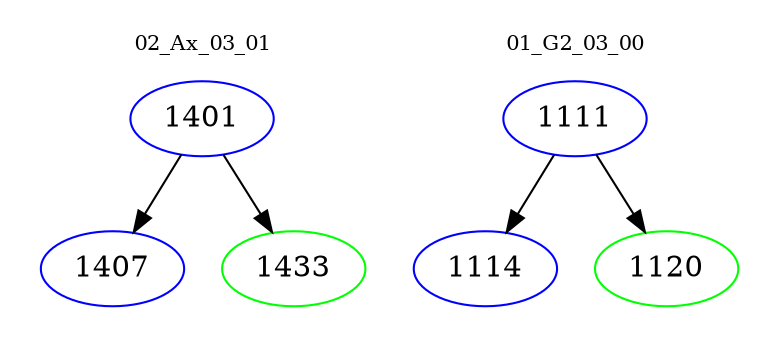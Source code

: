 digraph{
subgraph cluster_0 {
color = white
label = "02_Ax_03_01";
fontsize=10;
T0_1401 [label="1401", color="blue"]
T0_1401 -> T0_1407 [color="black"]
T0_1407 [label="1407", color="blue"]
T0_1401 -> T0_1433 [color="black"]
T0_1433 [label="1433", color="green"]
}
subgraph cluster_1 {
color = white
label = "01_G2_03_00";
fontsize=10;
T1_1111 [label="1111", color="blue"]
T1_1111 -> T1_1114 [color="black"]
T1_1114 [label="1114", color="blue"]
T1_1111 -> T1_1120 [color="black"]
T1_1120 [label="1120", color="green"]
}
}
